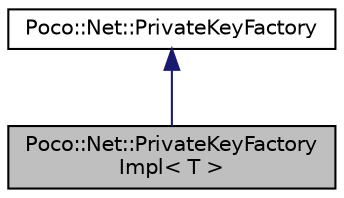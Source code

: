 digraph "Poco::Net::PrivateKeyFactoryImpl&lt; T &gt;"
{
 // LATEX_PDF_SIZE
  edge [fontname="Helvetica",fontsize="10",labelfontname="Helvetica",labelfontsize="10"];
  node [fontname="Helvetica",fontsize="10",shape=record];
  Node1 [label="Poco::Net::PrivateKeyFactory\lImpl\< T \>",height=0.2,width=0.4,color="black", fillcolor="grey75", style="filled", fontcolor="black",tooltip=" "];
  Node2 -> Node1 [dir="back",color="midnightblue",fontsize="10",style="solid",fontname="Helvetica"];
  Node2 [label="Poco::Net::PrivateKeyFactory",height=0.2,width=0.4,color="black", fillcolor="white", style="filled",URL="$classPoco_1_1Net_1_1PrivateKeyFactory.html",tooltip=" "];
}
